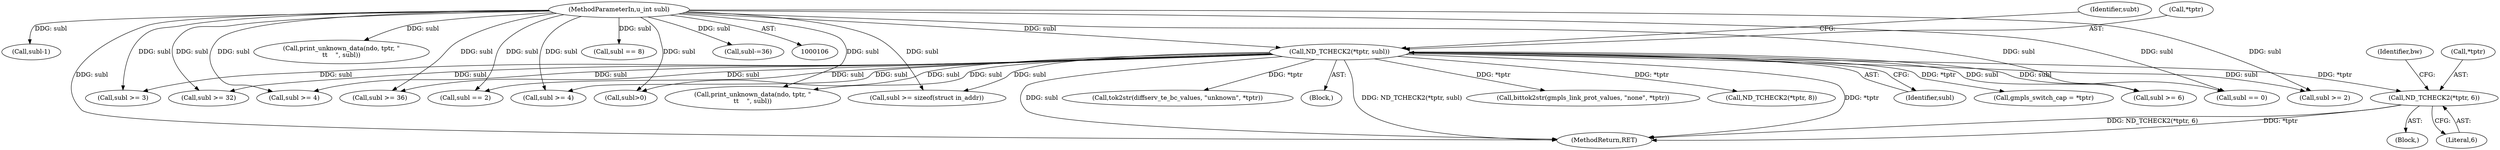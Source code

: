 digraph "0_tcpdump_5d0d76e88ee2d3236d7e032589d6f1d4ec5f7b1e@pointer" {
"1000493" [label="(Call,ND_TCHECK2(*tptr, 6))"];
"1000132" [label="(Call,ND_TCHECK2(*tptr, subl))"];
"1000110" [label="(MethodParameterIn,u_int subl)"];
"1000110" [label="(MethodParameterIn,u_int subl)"];
"1000412" [label="(Call,gmpls_switch_cap = *tptr)"];
"1000137" [label="(Identifier,subt)"];
"1000373" [label="(Call,subl >= 6)"];
"1000212" [label="(Call,subl >= 32)"];
"1000267" [label="(Call,tok2str(diffserv_te_bc_values, \"unknown\", *tptr))"];
"1000408" [label="(Call,subl >= 36)"];
"1000112" [label="(Block,)"];
"1000283" [label="(Call,subl-1)"];
"1000601" [label="(MethodReturn,RET)"];
"1000255" [label="(Call,subl == 0)"];
"1000351" [label="(Call,subl >= 2)"];
"1000331" [label="(Call,subl == 2)"];
"1000361" [label="(Call,bittok2str(gmpls_link_prot_values, \"none\", *tptr))"];
"1000530" [label="(Call,ND_TCHECK2(*tptr, 8))"];
"1000577" [label="(Call,print_unknown_data(ndo, tptr, \"\n\t\t    \", subl))"];
"1000187" [label="(Call,subl >= 4)"];
"1000133" [label="(Call,*tptr)"];
"1000588" [label="(Call,print_unknown_data(ndo, tptr, \"\n\t\t    \", subl))"];
"1000493" [label="(Call,ND_TCHECK2(*tptr, 6))"];
"1000496" [label="(Literal,6)"];
"1000132" [label="(Call,ND_TCHECK2(*tptr, subl))"];
"1000318" [label="(Call,subl >= 3)"];
"1000155" [label="(Call,subl == 8)"];
"1000499" [label="(Identifier,bw)"];
"1000494" [label="(Call,*tptr)"];
"1000143" [label="(Call,subl >= 4)"];
"1000135" [label="(Identifier,subl)"];
"1000488" [label="(Block,)"];
"1000571" [label="(Call,subl>0)"];
"1000483" [label="(Call,subl-=36)"];
"1000171" [label="(Call,subl >= sizeof(struct in_addr))"];
"1000493" -> "1000488"  [label="AST: "];
"1000493" -> "1000496"  [label="CFG: "];
"1000494" -> "1000493"  [label="AST: "];
"1000496" -> "1000493"  [label="AST: "];
"1000499" -> "1000493"  [label="CFG: "];
"1000493" -> "1000601"  [label="DDG: *tptr"];
"1000493" -> "1000601"  [label="DDG: ND_TCHECK2(*tptr, 6)"];
"1000132" -> "1000493"  [label="DDG: *tptr"];
"1000132" -> "1000112"  [label="AST: "];
"1000132" -> "1000135"  [label="CFG: "];
"1000133" -> "1000132"  [label="AST: "];
"1000135" -> "1000132"  [label="AST: "];
"1000137" -> "1000132"  [label="CFG: "];
"1000132" -> "1000601"  [label="DDG: ND_TCHECK2(*tptr, subl)"];
"1000132" -> "1000601"  [label="DDG: *tptr"];
"1000132" -> "1000601"  [label="DDG: subl"];
"1000110" -> "1000132"  [label="DDG: subl"];
"1000132" -> "1000143"  [label="DDG: subl"];
"1000132" -> "1000171"  [label="DDG: subl"];
"1000132" -> "1000187"  [label="DDG: subl"];
"1000132" -> "1000212"  [label="DDG: subl"];
"1000132" -> "1000255"  [label="DDG: subl"];
"1000132" -> "1000267"  [label="DDG: *tptr"];
"1000132" -> "1000318"  [label="DDG: subl"];
"1000132" -> "1000331"  [label="DDG: subl"];
"1000132" -> "1000351"  [label="DDG: subl"];
"1000132" -> "1000361"  [label="DDG: *tptr"];
"1000132" -> "1000373"  [label="DDG: subl"];
"1000132" -> "1000408"  [label="DDG: subl"];
"1000132" -> "1000412"  [label="DDG: *tptr"];
"1000132" -> "1000530"  [label="DDG: *tptr"];
"1000132" -> "1000571"  [label="DDG: subl"];
"1000132" -> "1000588"  [label="DDG: subl"];
"1000110" -> "1000106"  [label="AST: "];
"1000110" -> "1000601"  [label="DDG: subl"];
"1000110" -> "1000143"  [label="DDG: subl"];
"1000110" -> "1000155"  [label="DDG: subl"];
"1000110" -> "1000171"  [label="DDG: subl"];
"1000110" -> "1000187"  [label="DDG: subl"];
"1000110" -> "1000212"  [label="DDG: subl"];
"1000110" -> "1000255"  [label="DDG: subl"];
"1000110" -> "1000283"  [label="DDG: subl"];
"1000110" -> "1000318"  [label="DDG: subl"];
"1000110" -> "1000331"  [label="DDG: subl"];
"1000110" -> "1000351"  [label="DDG: subl"];
"1000110" -> "1000373"  [label="DDG: subl"];
"1000110" -> "1000408"  [label="DDG: subl"];
"1000110" -> "1000483"  [label="DDG: subl"];
"1000110" -> "1000571"  [label="DDG: subl"];
"1000110" -> "1000577"  [label="DDG: subl"];
"1000110" -> "1000588"  [label="DDG: subl"];
}
